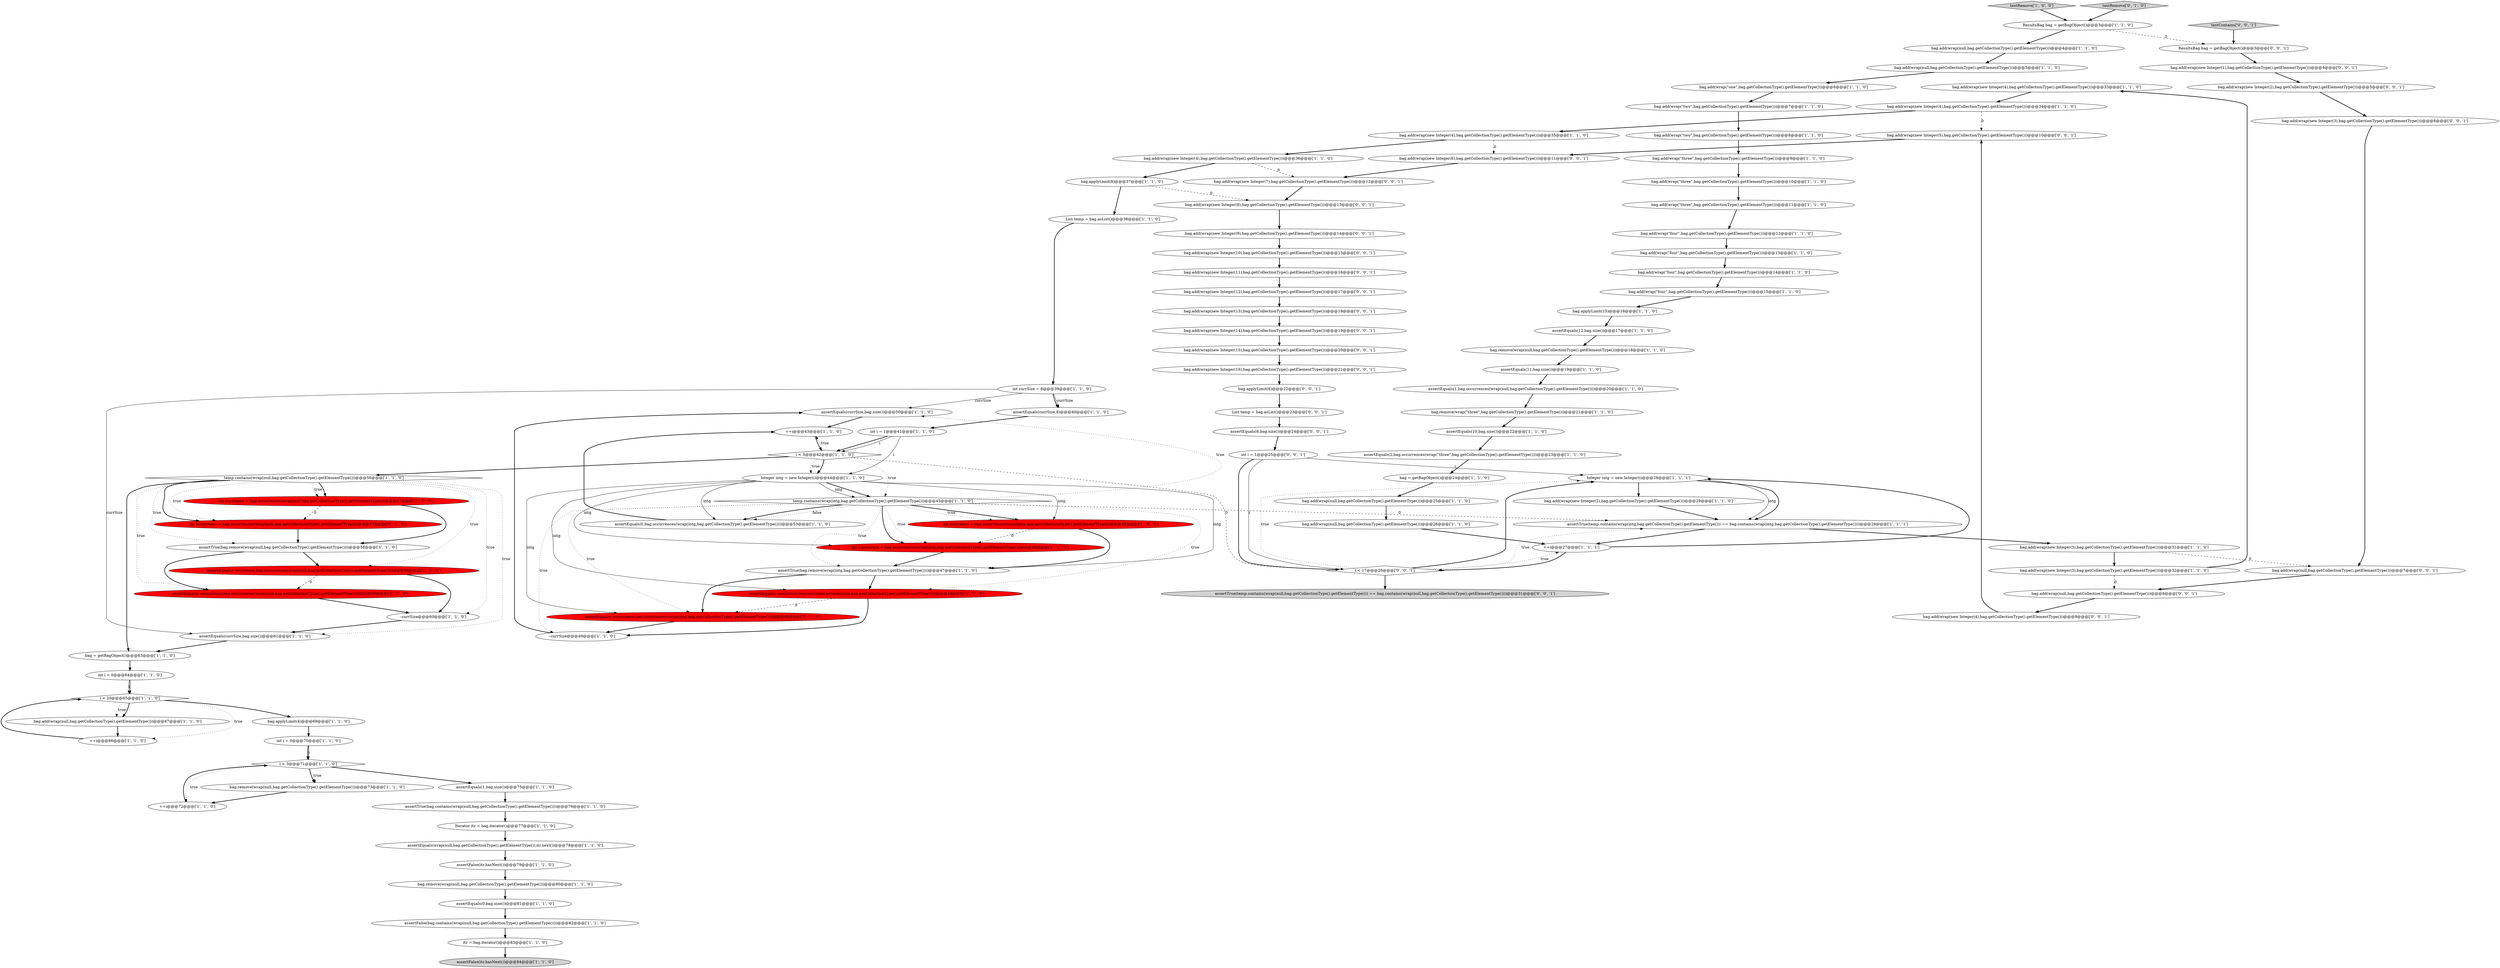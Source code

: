 digraph {
9 [style = filled, label = "bag.add(wrap(new Integer(4),bag.getCollectionType().getElementType()))@@@33@@@['1', '1', '0']", fillcolor = white, shape = ellipse image = "AAA0AAABBB1BBB"];
53 [style = filled, label = "int occurence = bag.occurrences(wrap(null,bag.getCollectionType().getElementType()))@@@57@@@['1', '0', '0']", fillcolor = red, shape = ellipse image = "AAA1AAABBB1BBB"];
58 [style = filled, label = "++i@@@66@@@['1', '1', '0']", fillcolor = white, shape = ellipse image = "AAA0AAABBB1BBB"];
11 [style = filled, label = "bag.add(wrap(new Integer(3),bag.getCollectionType().getElementType()))@@@32@@@['1', '1', '0']", fillcolor = white, shape = ellipse image = "AAA0AAABBB1BBB"];
46 [style = filled, label = "bag.add(wrap(\"two\",bag.getCollectionType().getElementType()))@@@8@@@['1', '1', '0']", fillcolor = white, shape = ellipse image = "AAA0AAABBB1BBB"];
43 [style = filled, label = "bag.applyLimit(15)@@@16@@@['1', '1', '0']", fillcolor = white, shape = ellipse image = "AAA0AAABBB1BBB"];
3 [style = filled, label = "assertEquals(--occurence,bag.occurrences(wrap(intg,bag.getCollectionType().getElementType())))@@@48@@@['1', '0', '0']", fillcolor = red, shape = ellipse image = "AAA1AAABBB1BBB"];
27 [style = filled, label = "ResultsBag bag = getBagObject()@@@3@@@['1', '1', '0']", fillcolor = white, shape = ellipse image = "AAA0AAABBB1BBB"];
87 [style = filled, label = "bag.add(wrap(new Integer(5),bag.getCollectionType().getElementType()))@@@10@@@['0', '0', '1']", fillcolor = white, shape = ellipse image = "AAA0AAABBB3BBB"];
51 [style = filled, label = "Integer intg = new Integer(i)@@@28@@@['1', '1', '1']", fillcolor = white, shape = ellipse image = "AAA0AAABBB1BBB"];
8 [style = filled, label = "--currSize@@@60@@@['1', '1', '0']", fillcolor = white, shape = ellipse image = "AAA0AAABBB1BBB"];
78 [style = filled, label = "int occurrence = bag.occurrences(wrap(intg,bag.getCollectionType().getElementType()))@@@46@@@['0', '1', '0']", fillcolor = red, shape = ellipse image = "AAA1AAABBB2BBB"];
44 [style = filled, label = "assertEquals(11,bag.size())@@@19@@@['1', '1', '0']", fillcolor = white, shape = ellipse image = "AAA0AAABBB1BBB"];
14 [style = filled, label = "assertEquals(currSize,bag.size())@@@50@@@['1', '1', '0']", fillcolor = white, shape = ellipse image = "AAA0AAABBB1BBB"];
40 [style = filled, label = "assertEquals(currSize,bag.size())@@@61@@@['1', '1', '0']", fillcolor = white, shape = ellipse image = "AAA0AAABBB1BBB"];
13 [style = filled, label = "bag = getBagObject()@@@24@@@['1', '1', '0']", fillcolor = white, shape = ellipse image = "AAA0AAABBB1BBB"];
15 [style = filled, label = "int i = 0@@@70@@@['1', '1', '0']", fillcolor = white, shape = ellipse image = "AAA0AAABBB1BBB"];
96 [style = filled, label = "bag.add(wrap(new Integer(3),bag.getCollectionType().getElementType()))@@@6@@@['0', '0', '1']", fillcolor = white, shape = ellipse image = "AAA0AAABBB3BBB"];
54 [style = filled, label = "List temp = bag.asList()@@@38@@@['1', '1', '0']", fillcolor = white, shape = ellipse image = "AAA0AAABBB1BBB"];
69 [style = filled, label = "i < 20@@@65@@@['1', '1', '0']", fillcolor = white, shape = diamond image = "AAA0AAABBB1BBB"];
73 [style = filled, label = "bag.applyLimit(8)@@@37@@@['1', '1', '0']", fillcolor = white, shape = ellipse image = "AAA0AAABBB1BBB"];
75 [style = filled, label = "temp.contains(wrap(null,bag.getCollectionType().getElementType()))@@@56@@@['1', '1', '0']", fillcolor = white, shape = diamond image = "AAA0AAABBB1BBB"];
16 [style = filled, label = "++i@@@72@@@['1', '1', '0']", fillcolor = white, shape = ellipse image = "AAA0AAABBB1BBB"];
47 [style = filled, label = "bag.add(wrap(null,bag.getCollectionType().getElementType()))@@@67@@@['1', '1', '0']", fillcolor = white, shape = ellipse image = "AAA0AAABBB1BBB"];
65 [style = filled, label = "assertFalse(itr.hasNext())@@@84@@@['1', '1', '0']", fillcolor = lightgray, shape = ellipse image = "AAA0AAABBB1BBB"];
95 [style = filled, label = "bag.add(wrap(new Integer(16),bag.getCollectionType().getElementType()))@@@21@@@['0', '0', '1']", fillcolor = white, shape = ellipse image = "AAA0AAABBB3BBB"];
84 [style = filled, label = "bag.add(wrap(new Integer(15),bag.getCollectionType().getElementType()))@@@20@@@['0', '0', '1']", fillcolor = white, shape = ellipse image = "AAA0AAABBB3BBB"];
101 [style = filled, label = "bag.add(wrap(new Integer(9),bag.getCollectionType().getElementType()))@@@14@@@['0', '0', '1']", fillcolor = white, shape = ellipse image = "AAA0AAABBB3BBB"];
102 [style = filled, label = "bag.add(wrap(new Integer(8),bag.getCollectionType().getElementType()))@@@13@@@['0', '0', '1']", fillcolor = white, shape = ellipse image = "AAA0AAABBB3BBB"];
2 [style = filled, label = "i < 5@@@42@@@['1', '1', '0']", fillcolor = white, shape = diamond image = "AAA0AAABBB1BBB"];
60 [style = filled, label = "bag.add(wrap(new Integer(3),bag.getCollectionType().getElementType()))@@@31@@@['1', '1', '0']", fillcolor = white, shape = ellipse image = "AAA0AAABBB1BBB"];
6 [style = filled, label = "assertEquals(10,bag.size())@@@22@@@['1', '1', '0']", fillcolor = white, shape = ellipse image = "AAA0AAABBB1BBB"];
10 [style = filled, label = "bag.add(wrap(new Integer(4),bag.getCollectionType().getElementType()))@@@35@@@['1', '1', '0']", fillcolor = white, shape = ellipse image = "AAA0AAABBB1BBB"];
12 [style = filled, label = "assertFalse(itr.hasNext())@@@79@@@['1', '1', '0']", fillcolor = white, shape = ellipse image = "AAA0AAABBB1BBB"];
93 [style = filled, label = "bag.add(wrap(new Integer(13),bag.getCollectionType().getElementType()))@@@18@@@['0', '0', '1']", fillcolor = white, shape = ellipse image = "AAA0AAABBB3BBB"];
0 [style = filled, label = "bag.add(wrap(\"four\",bag.getCollectionType().getElementType()))@@@13@@@['1', '1', '0']", fillcolor = white, shape = ellipse image = "AAA0AAABBB1BBB"];
88 [style = filled, label = "List temp = bag.asList()@@@23@@@['0', '0', '1']", fillcolor = white, shape = ellipse image = "AAA0AAABBB3BBB"];
28 [style = filled, label = "assertEquals(1,bag.occurrences(wrap(null,bag.getCollectionType().getElementType())))@@@20@@@['1', '1', '0']", fillcolor = white, shape = ellipse image = "AAA0AAABBB1BBB"];
23 [style = filled, label = "bag.add(wrap(null,bag.getCollectionType().getElementType()))@@@26@@@['1', '1', '0']", fillcolor = white, shape = ellipse image = "AAA0AAABBB1BBB"];
55 [style = filled, label = "++i@@@43@@@['1', '1', '0']", fillcolor = white, shape = ellipse image = "AAA0AAABBB1BBB"];
49 [style = filled, label = "bag.add(wrap(\"one\",bag.getCollectionType().getElementType()))@@@6@@@['1', '1', '0']", fillcolor = white, shape = ellipse image = "AAA0AAABBB1BBB"];
1 [style = filled, label = "bag.add(wrap(new Integer(4),bag.getCollectionType().getElementType()))@@@36@@@['1', '1', '0']", fillcolor = white, shape = ellipse image = "AAA0AAABBB1BBB"];
4 [style = filled, label = "assertTrue(bag.remove(wrap(null,bag.getCollectionType().getElementType())))@@@58@@@['1', '1', '0']", fillcolor = white, shape = ellipse image = "AAA0AAABBB1BBB"];
100 [style = filled, label = "bag.add(wrap(null,bag.getCollectionType().getElementType()))@@@8@@@['0', '0', '1']", fillcolor = white, shape = ellipse image = "AAA0AAABBB3BBB"];
42 [style = filled, label = "bag.add(wrap(null,bag.getCollectionType().getElementType()))@@@4@@@['1', '1', '0']", fillcolor = white, shape = ellipse image = "AAA0AAABBB1BBB"];
5 [style = filled, label = "bag.add(wrap(new Integer(4),bag.getCollectionType().getElementType()))@@@34@@@['1', '1', '0']", fillcolor = white, shape = ellipse image = "AAA0AAABBB1BBB"];
67 [style = filled, label = "bag.remove(wrap(\"three\",bag.getCollectionType().getElementType()))@@@21@@@['1', '1', '0']", fillcolor = white, shape = ellipse image = "AAA0AAABBB1BBB"];
63 [style = filled, label = "--currSize@@@49@@@['1', '1', '0']", fillcolor = white, shape = ellipse image = "AAA0AAABBB1BBB"];
77 [style = filled, label = "int occurrence = bag.occurrences(wrap(null,bag.getCollectionType().getElementType()))@@@57@@@['0', '1', '0']", fillcolor = red, shape = ellipse image = "AAA1AAABBB2BBB"];
59 [style = filled, label = "++i@@@27@@@['1', '1', '1']", fillcolor = white, shape = ellipse image = "AAA0AAABBB1BBB"];
86 [style = filled, label = "bag.add(wrap(new Integer(4),bag.getCollectionType().getElementType()))@@@9@@@['0', '0', '1']", fillcolor = white, shape = ellipse image = "AAA0AAABBB3BBB"];
103 [style = filled, label = "testContains['0', '0', '1']", fillcolor = lightgray, shape = diamond image = "AAA0AAABBB3BBB"];
81 [style = filled, label = "bag.add(wrap(new Integer(6),bag.getCollectionType().getElementType()))@@@11@@@['0', '0', '1']", fillcolor = white, shape = ellipse image = "AAA0AAABBB3BBB"];
21 [style = filled, label = "bag.add(wrap(\"three\",bag.getCollectionType().getElementType()))@@@10@@@['1', '1', '0']", fillcolor = white, shape = ellipse image = "AAA0AAABBB1BBB"];
17 [style = filled, label = "int currSize = 8@@@39@@@['1', '1', '0']", fillcolor = white, shape = ellipse image = "AAA0AAABBB1BBB"];
20 [style = filled, label = "bag.add(wrap(\"three\",bag.getCollectionType().getElementType()))@@@9@@@['1', '1', '0']", fillcolor = white, shape = ellipse image = "AAA0AAABBB1BBB"];
26 [style = filled, label = "Integer intg = new Integer(i)@@@44@@@['1', '1', '0']", fillcolor = white, shape = ellipse image = "AAA0AAABBB1BBB"];
91 [style = filled, label = "bag.applyLimit(6)@@@22@@@['0', '0', '1']", fillcolor = white, shape = ellipse image = "AAA0AAABBB3BBB"];
36 [style = filled, label = "bag.add(wrap(null,bag.getCollectionType().getElementType()))@@@25@@@['1', '1', '0']", fillcolor = white, shape = ellipse image = "AAA0AAABBB1BBB"];
106 [style = filled, label = "bag.add(wrap(new Integer(10),bag.getCollectionType().getElementType()))@@@15@@@['0', '0', '1']", fillcolor = white, shape = ellipse image = "AAA0AAABBB3BBB"];
48 [style = filled, label = "bag.add(wrap(null,bag.getCollectionType().getElementType()))@@@5@@@['1', '1', '0']", fillcolor = white, shape = ellipse image = "AAA0AAABBB1BBB"];
38 [style = filled, label = "i < 3@@@71@@@['1', '1', '0']", fillcolor = white, shape = diamond image = "AAA0AAABBB1BBB"];
62 [style = filled, label = "assertEquals(2,bag.occurrences(wrap(\"three\",bag.getCollectionType().getElementType())))@@@23@@@['1', '1', '0']", fillcolor = white, shape = ellipse image = "AAA0AAABBB1BBB"];
33 [style = filled, label = "assertTrue(temp.contains(wrap(intg,bag.getCollectionType().getElementType())) == bag.contains(wrap(intg,bag.getCollectionType().getElementType())))@@@29@@@['1', '1', '1']", fillcolor = white, shape = ellipse image = "AAA0AAABBB1BBB"];
45 [style = filled, label = "assertEquals(0,bag.size())@@@81@@@['1', '1', '0']", fillcolor = white, shape = ellipse image = "AAA0AAABBB1BBB"];
68 [style = filled, label = "assertEquals(0,bag.occurrences(wrap(intg,bag.getCollectionType().getElementType())))@@@53@@@['1', '1', '0']", fillcolor = white, shape = ellipse image = "AAA0AAABBB1BBB"];
94 [style = filled, label = "bag.add(wrap(new Integer(11),bag.getCollectionType().getElementType()))@@@16@@@['0', '0', '1']", fillcolor = white, shape = ellipse image = "AAA0AAABBB3BBB"];
30 [style = filled, label = "assertEquals(currSize,8)@@@40@@@['1', '1', '0']", fillcolor = white, shape = ellipse image = "AAA0AAABBB1BBB"];
105 [style = filled, label = "ResultsBag bag = getBagObject()@@@3@@@['0', '0', '1']", fillcolor = white, shape = ellipse image = "AAA0AAABBB3BBB"];
99 [style = filled, label = "bag.add(wrap(null,bag.getCollectionType().getElementType()))@@@7@@@['0', '0', '1']", fillcolor = white, shape = ellipse image = "AAA0AAABBB3BBB"];
41 [style = filled, label = "bag.add(wrap(\"four\",bag.getCollectionType().getElementType()))@@@15@@@['1', '1', '0']", fillcolor = white, shape = ellipse image = "AAA0AAABBB1BBB"];
89 [style = filled, label = "assertTrue(temp.contains(wrap(null,bag.getCollectionType().getElementType())) == bag.contains(wrap(null,bag.getCollectionType().getElementType())))@@@31@@@['0', '0', '1']", fillcolor = lightgray, shape = ellipse image = "AAA0AAABBB3BBB"];
98 [style = filled, label = "assertEquals(6,bag.size())@@@24@@@['0', '0', '1']", fillcolor = white, shape = ellipse image = "AAA0AAABBB3BBB"];
71 [style = filled, label = "Iterator itr = bag.iterator()@@@77@@@['1', '1', '0']", fillcolor = white, shape = ellipse image = "AAA0AAABBB1BBB"];
50 [style = filled, label = "bag.remove(wrap(null,bag.getCollectionType().getElementType()))@@@80@@@['1', '1', '0']", fillcolor = white, shape = ellipse image = "AAA0AAABBB1BBB"];
70 [style = filled, label = "bag.add(wrap(\"two\",bag.getCollectionType().getElementType()))@@@7@@@['1', '1', '0']", fillcolor = white, shape = ellipse image = "AAA0AAABBB1BBB"];
85 [style = filled, label = "bag.add(wrap(new Integer(1),bag.getCollectionType().getElementType()))@@@4@@@['0', '0', '1']", fillcolor = white, shape = ellipse image = "AAA0AAABBB3BBB"];
29 [style = filled, label = "testRemove['1', '0', '0']", fillcolor = lightgray, shape = diamond image = "AAA0AAABBB1BBB"];
76 [style = filled, label = "assertEquals(--occurrence,bag.occurrences(wrap(null,bag.getCollectionType().getElementType())))@@@59@@@['0', '1', '0']", fillcolor = red, shape = ellipse image = "AAA1AAABBB2BBB"];
25 [style = filled, label = "itr = bag.iterator()@@@83@@@['1', '1', '0']", fillcolor = white, shape = ellipse image = "AAA0AAABBB1BBB"];
64 [style = filled, label = "bag.applyLimit(4)@@@69@@@['1', '1', '0']", fillcolor = white, shape = ellipse image = "AAA0AAABBB1BBB"];
52 [style = filled, label = "bag.add(wrap(new Integer(2),bag.getCollectionType().getElementType()))@@@29@@@['1', '1', '0']", fillcolor = white, shape = ellipse image = "AAA0AAABBB1BBB"];
90 [style = filled, label = "bag.add(wrap(new Integer(7),bag.getCollectionType().getElementType()))@@@12@@@['0', '0', '1']", fillcolor = white, shape = ellipse image = "AAA0AAABBB3BBB"];
19 [style = filled, label = "assertFalse(bag.contains(wrap(null,bag.getCollectionType().getElementType())))@@@82@@@['1', '1', '0']", fillcolor = white, shape = ellipse image = "AAA0AAABBB1BBB"];
66 [style = filled, label = "assertTrue(bag.remove(wrap(intg,bag.getCollectionType().getElementType())))@@@47@@@['1', '1', '0']", fillcolor = white, shape = ellipse image = "AAA0AAABBB1BBB"];
35 [style = filled, label = "bag.add(wrap(\"four\",bag.getCollectionType().getElementType()))@@@12@@@['1', '1', '0']", fillcolor = white, shape = ellipse image = "AAA0AAABBB1BBB"];
18 [style = filled, label = "int i = 0@@@64@@@['1', '1', '0']", fillcolor = white, shape = ellipse image = "AAA0AAABBB1BBB"];
74 [style = filled, label = "temp.contains(wrap(intg,bag.getCollectionType().getElementType()))@@@45@@@['1', '1', '0']", fillcolor = white, shape = diamond image = "AAA0AAABBB1BBB"];
37 [style = filled, label = "int occurence = bag.occurrences(wrap(intg,bag.getCollectionType().getElementType()))@@@46@@@['1', '0', '0']", fillcolor = red, shape = ellipse image = "AAA1AAABBB1BBB"];
61 [style = filled, label = "bag.add(wrap(\"three\",bag.getCollectionType().getElementType()))@@@11@@@['1', '1', '0']", fillcolor = white, shape = ellipse image = "AAA0AAABBB1BBB"];
57 [style = filled, label = "assertEquals(wrap(null,bag.getCollectionType().getElementType()),itr.next())@@@78@@@['1', '1', '0']", fillcolor = white, shape = ellipse image = "AAA0AAABBB1BBB"];
56 [style = filled, label = "assertEquals(1,bag.size())@@@75@@@['1', '1', '0']", fillcolor = white, shape = ellipse image = "AAA0AAABBB1BBB"];
83 [style = filled, label = "bag.add(wrap(new Integer(14),bag.getCollectionType().getElementType()))@@@19@@@['0', '0', '1']", fillcolor = white, shape = ellipse image = "AAA0AAABBB3BBB"];
82 [style = filled, label = "i < 17@@@26@@@['0', '0', '1']", fillcolor = white, shape = diamond image = "AAA0AAABBB3BBB"];
7 [style = filled, label = "int i = 1@@@41@@@['1', '1', '0']", fillcolor = white, shape = ellipse image = "AAA0AAABBB1BBB"];
32 [style = filled, label = "assertTrue(bag.contains(wrap(null,bag.getCollectionType().getElementType())))@@@76@@@['1', '1', '0']", fillcolor = white, shape = ellipse image = "AAA0AAABBB1BBB"];
31 [style = filled, label = "bag.remove(wrap(null,bag.getCollectionType().getElementType()))@@@73@@@['1', '1', '0']", fillcolor = white, shape = ellipse image = "AAA0AAABBB1BBB"];
92 [style = filled, label = "bag.add(wrap(new Integer(2),bag.getCollectionType().getElementType()))@@@5@@@['0', '0', '1']", fillcolor = white, shape = ellipse image = "AAA0AAABBB3BBB"];
24 [style = filled, label = "bag = getBagObject()@@@63@@@['1', '1', '0']", fillcolor = white, shape = ellipse image = "AAA0AAABBB1BBB"];
39 [style = filled, label = "bag.remove(wrap(null,bag.getCollectionType().getElementType()))@@@18@@@['1', '1', '0']", fillcolor = white, shape = ellipse image = "AAA0AAABBB1BBB"];
72 [style = filled, label = "assertEquals(--occurence,bag.occurrences(wrap(null,bag.getCollectionType().getElementType())))@@@59@@@['1', '0', '0']", fillcolor = red, shape = ellipse image = "AAA1AAABBB1BBB"];
104 [style = filled, label = "int i = 1@@@25@@@['0', '0', '1']", fillcolor = white, shape = ellipse image = "AAA0AAABBB3BBB"];
80 [style = filled, label = "assertEquals(--occurrence,bag.occurrences(wrap(intg,bag.getCollectionType().getElementType())))@@@48@@@['0', '1', '0']", fillcolor = red, shape = ellipse image = "AAA1AAABBB2BBB"];
97 [style = filled, label = "bag.add(wrap(new Integer(12),bag.getCollectionType().getElementType()))@@@17@@@['0', '0', '1']", fillcolor = white, shape = ellipse image = "AAA0AAABBB3BBB"];
34 [style = filled, label = "bag.add(wrap(\"four\",bag.getCollectionType().getElementType()))@@@14@@@['1', '1', '0']", fillcolor = white, shape = ellipse image = "AAA0AAABBB1BBB"];
79 [style = filled, label = "testRemove['0', '1', '0']", fillcolor = lightgray, shape = diamond image = "AAA0AAABBB2BBB"];
22 [style = filled, label = "assertEquals(12,bag.size())@@@17@@@['1', '1', '0']", fillcolor = white, shape = ellipse image = "AAA0AAABBB1BBB"];
83->84 [style = bold, label=""];
37->78 [style = dashed, label="0"];
62->13 [style = bold, label=""];
26->37 [style = solid, label="intg"];
2->26 [style = bold, label=""];
105->85 [style = bold, label=""];
75->53 [style = dotted, label="true"];
79->27 [style = bold, label=""];
74->68 [style = dotted, label="false"];
2->75 [style = bold, label=""];
101->106 [style = bold, label=""];
74->80 [style = dotted, label="true"];
73->54 [style = bold, label=""];
59->51 [style = bold, label=""];
55->2 [style = bold, label=""];
17->14 [style = solid, label="currSize"];
42->48 [style = bold, label=""];
38->31 [style = bold, label=""];
75->8 [style = dotted, label="true"];
11->100 [style = dashed, label="0"];
11->9 [style = bold, label=""];
8->40 [style = bold, label=""];
26->66 [style = solid, label="intg"];
69->47 [style = dotted, label="true"];
26->74 [style = bold, label=""];
2->55 [style = dotted, label="true"];
74->37 [style = bold, label=""];
38->16 [style = dotted, label="true"];
13->36 [style = bold, label=""];
38->56 [style = bold, label=""];
74->33 [style = dashed, label="0"];
50->45 [style = bold, label=""];
66->80 [style = bold, label=""];
82->33 [style = dotted, label="true"];
9->5 [style = bold, label=""];
38->31 [style = dotted, label="true"];
40->24 [style = bold, label=""];
75->77 [style = bold, label=""];
17->40 [style = solid, label="currSize"];
81->90 [style = bold, label=""];
21->61 [style = bold, label=""];
6->62 [style = bold, label=""];
26->68 [style = solid, label="intg"];
49->70 [style = bold, label=""];
5->10 [style = bold, label=""];
15->38 [style = bold, label=""];
72->76 [style = dashed, label="0"];
48->49 [style = bold, label=""];
69->58 [style = dotted, label="true"];
91->88 [style = bold, label=""];
74->78 [style = bold, label=""];
56->32 [style = bold, label=""];
75->24 [style = bold, label=""];
94->97 [style = bold, label=""];
72->8 [style = bold, label=""];
104->82 [style = bold, label=""];
54->17 [style = bold, label=""];
69->64 [style = bold, label=""];
75->40 [style = dotted, label="true"];
3->63 [style = bold, label=""];
88->98 [style = bold, label=""];
78->66 [style = bold, label=""];
24->18 [style = bold, label=""];
4->72 [style = bold, label=""];
47->58 [style = bold, label=""];
19->25 [style = bold, label=""];
75->76 [style = dotted, label="true"];
4->76 [style = bold, label=""];
100->86 [style = bold, label=""];
0->34 [style = bold, label=""];
29->27 [style = bold, label=""];
35->0 [style = bold, label=""];
74->37 [style = dotted, label="true"];
82->59 [style = dotted, label="true"];
64->15 [style = bold, label=""];
57->12 [style = bold, label=""];
95->91 [style = bold, label=""];
7->2 [style = bold, label=""];
30->7 [style = bold, label=""];
18->69 [style = solid, label="i"];
43->22 [style = bold, label=""];
106->94 [style = bold, label=""];
46->20 [style = bold, label=""];
74->14 [style = dotted, label="true"];
10->1 [style = bold, label=""];
25->65 [style = bold, label=""];
93->83 [style = bold, label=""];
41->43 [style = bold, label=""];
23->59 [style = bold, label=""];
76->8 [style = bold, label=""];
63->14 [style = bold, label=""];
82->89 [style = bold, label=""];
53->77 [style = dashed, label="0"];
60->99 [style = dashed, label="0"];
92->96 [style = bold, label=""];
7->2 [style = solid, label="i"];
32->71 [style = bold, label=""];
52->33 [style = bold, label=""];
104->51 [style = solid, label="i"];
74->78 [style = dotted, label="true"];
87->81 [style = bold, label=""];
1->73 [style = bold, label=""];
67->6 [style = bold, label=""];
70->46 [style = bold, label=""];
51->52 [style = bold, label=""];
85->92 [style = bold, label=""];
37->66 [style = bold, label=""];
18->69 [style = bold, label=""];
51->33 [style = solid, label="intg"];
77->4 [style = bold, label=""];
99->100 [style = bold, label=""];
74->66 [style = dotted, label="true"];
102->101 [style = bold, label=""];
26->74 [style = solid, label="intg"];
97->93 [style = bold, label=""];
33->59 [style = bold, label=""];
74->68 [style = bold, label=""];
22->39 [style = bold, label=""];
2->26 [style = dotted, label="true"];
74->63 [style = dotted, label="true"];
98->104 [style = bold, label=""];
75->4 [style = dotted, label="true"];
75->72 [style = dotted, label="true"];
5->87 [style = dashed, label="0"];
84->95 [style = bold, label=""];
26->3 [style = solid, label="intg"];
80->63 [style = bold, label=""];
82->51 [style = dotted, label="true"];
82->51 [style = bold, label=""];
61->35 [style = bold, label=""];
96->99 [style = bold, label=""];
1->90 [style = dashed, label="0"];
12->50 [style = bold, label=""];
39->44 [style = bold, label=""];
28->67 [style = bold, label=""];
33->60 [style = bold, label=""];
31->16 [style = bold, label=""];
2->82 [style = dashed, label="0"];
26->78 [style = solid, label="intg"];
90->102 [style = bold, label=""];
17->30 [style = bold, label=""];
34->41 [style = bold, label=""];
104->82 [style = solid, label="i"];
3->80 [style = dashed, label="0"];
26->80 [style = solid, label="intg"];
75->77 [style = dotted, label="true"];
58->69 [style = bold, label=""];
27->42 [style = bold, label=""];
86->87 [style = bold, label=""];
20->21 [style = bold, label=""];
71->57 [style = bold, label=""];
59->82 [style = bold, label=""];
74->3 [style = dotted, label="true"];
103->105 [style = bold, label=""];
36->23 [style = bold, label=""];
45->19 [style = bold, label=""];
44->28 [style = bold, label=""];
68->55 [style = bold, label=""];
17->30 [style = solid, label="currSize"];
69->47 [style = bold, label=""];
60->11 [style = bold, label=""];
10->81 [style = dashed, label="0"];
14->55 [style = bold, label=""];
66->3 [style = bold, label=""];
53->4 [style = bold, label=""];
27->105 [style = dashed, label="0"];
15->38 [style = solid, label="i"];
75->53 [style = bold, label=""];
7->26 [style = solid, label="i"];
16->38 [style = bold, label=""];
2->74 [style = dotted, label="true"];
73->102 [style = dashed, label="0"];
51->33 [style = bold, label=""];
}
